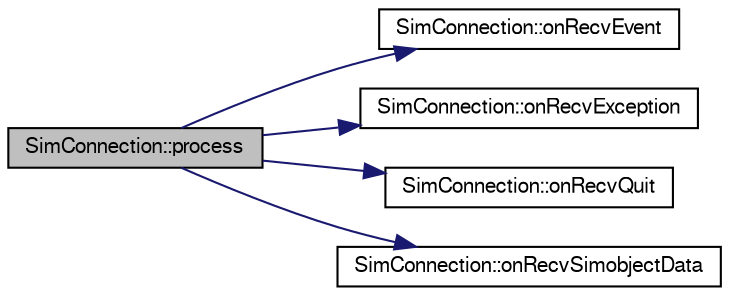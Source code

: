 digraph "SimConnection::process"
{
  bgcolor="transparent";
  edge [fontname="FreeSans",fontsize="10",labelfontname="FreeSans",labelfontsize="10"];
  node [fontname="FreeSans",fontsize="10",shape=record];
  rankdir="LR";
  Node1 [label="SimConnection::process",height=0.2,width=0.4,color="black", fillcolor="grey75", style="filled" fontcolor="black"];
  Node1 -> Node2 [color="midnightblue",fontsize="10",style="solid",fontname="FreeSans"];
  Node2 [label="SimConnection::onRecvEvent",height=0.2,width=0.4,color="black",URL="$classSimConnection.html#afbb53f882a2c6f5f53696b560af9170d"];
  Node1 -> Node3 [color="midnightblue",fontsize="10",style="solid",fontname="FreeSans"];
  Node3 [label="SimConnection::onRecvException",height=0.2,width=0.4,color="black",URL="$classSimConnection.html#a4706c2f4c1ca5b978623204c1b427d22"];
  Node1 -> Node4 [color="midnightblue",fontsize="10",style="solid",fontname="FreeSans"];
  Node4 [label="SimConnection::onRecvQuit",height=0.2,width=0.4,color="black",URL="$classSimConnection.html#ac79a4977645b75c7af836daa22c3d35c"];
  Node1 -> Node5 [color="midnightblue",fontsize="10",style="solid",fontname="FreeSans"];
  Node5 [label="SimConnection::onRecvSimobjectData",height=0.2,width=0.4,color="black",URL="$classSimConnection.html#afccf33344d2a799943d402125ea3f7cc"];
}

